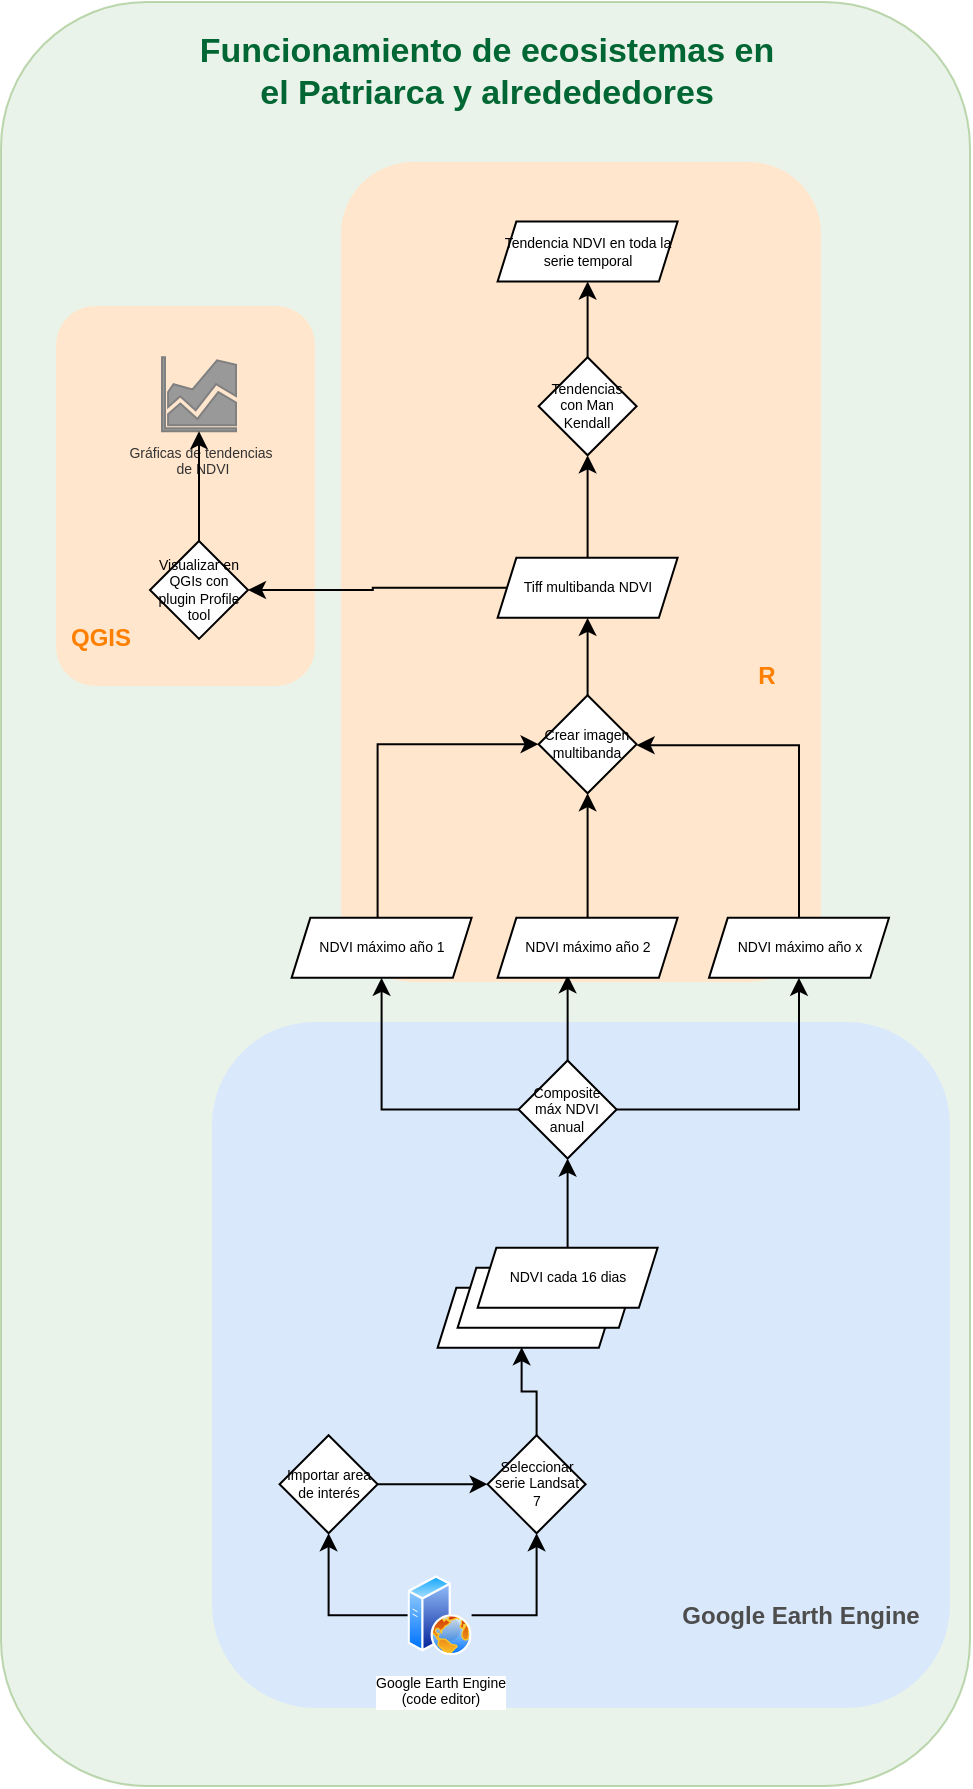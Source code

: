 <mxfile version="14.2.9" type="google" pages="2"><diagram id="C5RBs43oDa-KdzZeNtuy" name="Page-1"><mxGraphModel dx="1426" dy="808" grid="1" gridSize="10" guides="1" tooltips="1" connect="1" arrows="1" fold="1" page="1" pageScale="1" pageWidth="2336" pageHeight="1654" math="0" shadow="0"><root><mxCell id="WIyWlLk6GJQsqaUBKTNV-0"/><mxCell id="WIyWlLk6GJQsqaUBKTNV-1" parent="WIyWlLk6GJQsqaUBKTNV-0"/><UserObject label="" id="bDrc5YLKizwDwrhI-gg6-60"><mxCell style="rounded=1;whiteSpace=wrap;html=1;fillColor=#d5e8d4;strokeColor=#82b366;comic=0;glass=0;opacity=50;" parent="WIyWlLk6GJQsqaUBKTNV-1" vertex="1"><mxGeometry x="64.5" y="1260" width="484.5" height="892" as="geometry"/></mxCell></UserObject><mxCell id="bDrc5YLKizwDwrhI-gg6-58" value="" style="rounded=1;whiteSpace=wrap;html=1;fillColor=#FFE6CC;strokeColor=none;comic=0;glass=0;" parent="WIyWlLk6GJQsqaUBKTNV-1" vertex="1"><mxGeometry x="92" y="1412" width="129.5" height="190" as="geometry"/></mxCell><mxCell id="bDrc5YLKizwDwrhI-gg6-55" value="" style="rounded=1;whiteSpace=wrap;html=1;fillColor=#FFE6CC;strokeColor=none;comic=0;glass=0;" parent="WIyWlLk6GJQsqaUBKTNV-1" vertex="1"><mxGeometry x="234.5" y="1340" width="240" height="410" as="geometry"/></mxCell><mxCell id="bDrc5YLKizwDwrhI-gg6-51" value="" style="rounded=1;whiteSpace=wrap;html=1;comic=0;glass=0;fillColor=#dae8fc;strokeColor=none;" parent="WIyWlLk6GJQsqaUBKTNV-1" vertex="1"><mxGeometry x="170" y="1770" width="369" height="342.93" as="geometry"/></mxCell><mxCell id="bDrc5YLKizwDwrhI-gg6-5" style="edgeStyle=orthogonalEdgeStyle;rounded=0;orthogonalLoop=1;jettySize=auto;html=1;" parent="WIyWlLk6GJQsqaUBKTNV-1" source="QQXX5ZX9OL7vcPfm8DY3-60" target="bDrc5YLKizwDwrhI-gg6-3" edge="1"><mxGeometry relative="1" as="geometry"/></mxCell><UserObject label="&lt;div&gt;Google Earth Engine&lt;/div&gt;&lt;div&gt;(code editor)&lt;/div&gt;" link="https://code.earthengine.google.com/" id="QQXX5ZX9OL7vcPfm8DY3-60"><mxCell style="aspect=fixed;perimeter=ellipsePerimeter;html=1;align=center;shadow=0;dashed=0;spacingTop=3;image;image=img/lib/active_directory/web_server.svg;fontSize=7;" parent="WIyWlLk6GJQsqaUBKTNV-1" vertex="1"><mxGeometry x="267.8" y="2046.61" width="32" height="40" as="geometry"/></mxCell></UserObject><mxCell id="QQXX5ZX9OL7vcPfm8DY3-66" value="" style="edgeStyle=orthogonalEdgeStyle;rounded=0;orthogonalLoop=1;jettySize=auto;html=1;fontSize=3;entryX=0.5;entryY=1;entryDx=0;entryDy=0;" parent="WIyWlLk6GJQsqaUBKTNV-1" source="QQXX5ZX9OL7vcPfm8DY3-60" target="bDrc5YLKizwDwrhI-gg6-2" edge="1"><mxGeometry relative="1" as="geometry"><mxPoint x="273.8" y="2026.61" as="targetPoint"/></mxGeometry></mxCell><mxCell id="bDrc5YLKizwDwrhI-gg6-28" style="edgeStyle=orthogonalEdgeStyle;rounded=0;orthogonalLoop=1;jettySize=auto;html=1;entryX=0.5;entryY=1;entryDx=0;entryDy=0;" parent="WIyWlLk6GJQsqaUBKTNV-1" source="QQXX5ZX9OL7vcPfm8DY3-71" target="bDrc5YLKizwDwrhI-gg6-27" edge="1"><mxGeometry relative="1" as="geometry"/></mxCell><mxCell id="bDrc5YLKizwDwrhI-gg6-36" style="edgeStyle=orthogonalEdgeStyle;rounded=0;orthogonalLoop=1;jettySize=auto;html=1;entryX=1;entryY=0.5;entryDx=0;entryDy=0;" parent="WIyWlLk6GJQsqaUBKTNV-1" source="QQXX5ZX9OL7vcPfm8DY3-71" target="bDrc5YLKizwDwrhI-gg6-35" edge="1"><mxGeometry relative="1" as="geometry"/></mxCell><mxCell id="QQXX5ZX9OL7vcPfm8DY3-71" value="Tiff multibanda NDVI" style="shape=parallelogram;perimeter=parallelogramPerimeter;whiteSpace=wrap;html=1;fontSize=7;size=0.104;" parent="WIyWlLk6GJQsqaUBKTNV-1" vertex="1"><mxGeometry x="312.8" y="1537.93" width="90" height="30" as="geometry"/></mxCell><mxCell id="bDrc5YLKizwDwrhI-gg6-29" value="Tendencia NDVI en toda la serie temporal" style="shape=parallelogram;perimeter=parallelogramPerimeter;whiteSpace=wrap;html=1;fontSize=7;size=0.104;" parent="WIyWlLk6GJQsqaUBKTNV-1" vertex="1"><mxGeometry x="312.8" y="1369.79" width="90" height="30" as="geometry"/></mxCell><mxCell id="QQXX5ZX9OL7vcPfm8DY3-74" value="&lt;font style=&quot;font-size: 7px&quot;&gt;Gráficas de tendencias&lt;br&gt;&amp;nbsp;de NDVI&lt;/font&gt;" style="aspect=fixed;pointerEvents=1;shadow=0;dashed=0;html=1;strokeColor=#808080;labelPosition=center;verticalLabelPosition=bottom;verticalAlign=top;align=center;fillColor=#999999;shape=mxgraph.mscae.general.graph;fontSize=3;fontColor=#333333;" parent="WIyWlLk6GJQsqaUBKTNV-1" vertex="1"><mxGeometry x="145.0" y="1437.64" width="37" height="37" as="geometry"/></mxCell><mxCell id="bDrc5YLKizwDwrhI-gg6-6" style="edgeStyle=orthogonalEdgeStyle;rounded=0;orthogonalLoop=1;jettySize=auto;html=1;entryX=0;entryY=0.5;entryDx=0;entryDy=0;" parent="WIyWlLk6GJQsqaUBKTNV-1" source="bDrc5YLKizwDwrhI-gg6-2" target="bDrc5YLKizwDwrhI-gg6-3" edge="1"><mxGeometry relative="1" as="geometry"/></mxCell><UserObject label="Importar area de interés" link="https://drive.google.com/file/d/1NoQ9YUj7zrKWlHGqkcSW2_-1NvP0dn6F/view?usp=sharing" id="bDrc5YLKizwDwrhI-gg6-2"><mxCell style="rhombus;whiteSpace=wrap;html=1;fontSize=7;" parent="WIyWlLk6GJQsqaUBKTNV-1" vertex="1"><mxGeometry x="203.8" y="1976.61" width="49" height="49" as="geometry"/></mxCell></UserObject><mxCell id="bDrc5YLKizwDwrhI-gg6-11" style="edgeStyle=orthogonalEdgeStyle;rounded=0;orthogonalLoop=1;jettySize=auto;html=1;entryX=0.467;entryY=0.989;entryDx=0;entryDy=0;entryPerimeter=0;" parent="WIyWlLk6GJQsqaUBKTNV-1" source="bDrc5YLKizwDwrhI-gg6-3" target="bDrc5YLKizwDwrhI-gg6-8" edge="1"><mxGeometry relative="1" as="geometry"/></mxCell><UserObject label="Seleccionar serie Landsat 7" id="bDrc5YLKizwDwrhI-gg6-3"><mxCell style="rhombus;whiteSpace=wrap;html=1;fontSize=7;" parent="WIyWlLk6GJQsqaUBKTNV-1" vertex="1"><mxGeometry x="307.8" y="1976.61" width="49" height="49" as="geometry"/></mxCell></UserObject><mxCell id="bDrc5YLKizwDwrhI-gg6-7" value="" style="group" parent="WIyWlLk6GJQsqaUBKTNV-1" vertex="1" connectable="0"><mxGeometry x="282.8" y="1882.93" width="110" height="50" as="geometry"/></mxCell><mxCell id="bDrc5YLKizwDwrhI-gg6-8" value="NDVI anual" style="shape=parallelogram;perimeter=parallelogramPerimeter;whiteSpace=wrap;html=1;fontSize=7;size=0.104;" parent="bDrc5YLKizwDwrhI-gg6-7" vertex="1"><mxGeometry y="20" width="90" height="30" as="geometry"/></mxCell><mxCell id="bDrc5YLKizwDwrhI-gg6-9" value="NDVI anual" style="shape=parallelogram;perimeter=parallelogramPerimeter;whiteSpace=wrap;html=1;fontSize=7;size=0.104;" parent="bDrc5YLKizwDwrhI-gg6-7" vertex="1"><mxGeometry x="10" y="10" width="90" height="30" as="geometry"/></mxCell><mxCell id="bDrc5YLKizwDwrhI-gg6-10" value="NDVI cada 16 dias" style="shape=parallelogram;perimeter=parallelogramPerimeter;whiteSpace=wrap;html=1;fontSize=7;size=0.104;" parent="bDrc5YLKizwDwrhI-gg6-7" vertex="1"><mxGeometry x="20" width="90" height="30" as="geometry"/></mxCell><mxCell id="bDrc5YLKizwDwrhI-gg6-18" style="edgeStyle=orthogonalEdgeStyle;rounded=0;orthogonalLoop=1;jettySize=auto;html=1;" parent="WIyWlLk6GJQsqaUBKTNV-1" source="bDrc5YLKizwDwrhI-gg6-12" target="bDrc5YLKizwDwrhI-gg6-15" edge="1"><mxGeometry relative="1" as="geometry"><mxPoint x="352.8" y="1756.61" as="targetPoint"/></mxGeometry></mxCell><mxCell id="bDrc5YLKizwDwrhI-gg6-21" style="edgeStyle=orthogonalEdgeStyle;rounded=0;orthogonalLoop=1;jettySize=auto;html=1;entryX=0.389;entryY=0.956;entryDx=0;entryDy=0;entryPerimeter=0;" parent="WIyWlLk6GJQsqaUBKTNV-1" source="bDrc5YLKizwDwrhI-gg6-12" target="bDrc5YLKizwDwrhI-gg6-16" edge="1"><mxGeometry relative="1" as="geometry"/></mxCell><mxCell id="bDrc5YLKizwDwrhI-gg6-22" style="edgeStyle=orthogonalEdgeStyle;rounded=0;orthogonalLoop=1;jettySize=auto;html=1;entryX=0.5;entryY=1;entryDx=0;entryDy=0;" parent="WIyWlLk6GJQsqaUBKTNV-1" source="bDrc5YLKizwDwrhI-gg6-12" target="bDrc5YLKizwDwrhI-gg6-17" edge="1"><mxGeometry relative="1" as="geometry"/></mxCell><UserObject label="Composite máx NDVI anual" id="bDrc5YLKizwDwrhI-gg6-12"><mxCell style="rhombus;whiteSpace=wrap;html=1;fontSize=7;" parent="WIyWlLk6GJQsqaUBKTNV-1" vertex="1"><mxGeometry x="323.3" y="1789.26" width="49" height="49" as="geometry"/></mxCell></UserObject><mxCell id="bDrc5YLKizwDwrhI-gg6-13" style="edgeStyle=orthogonalEdgeStyle;rounded=0;orthogonalLoop=1;jettySize=auto;html=1;entryX=0.5;entryY=1;entryDx=0;entryDy=0;" parent="WIyWlLk6GJQsqaUBKTNV-1" source="bDrc5YLKizwDwrhI-gg6-10" target="bDrc5YLKizwDwrhI-gg6-12" edge="1"><mxGeometry relative="1" as="geometry"/></mxCell><mxCell id="bDrc5YLKizwDwrhI-gg6-26" style="edgeStyle=orthogonalEdgeStyle;rounded=0;orthogonalLoop=1;jettySize=auto;html=1;entryX=0.5;entryY=1;entryDx=0;entryDy=0;" parent="WIyWlLk6GJQsqaUBKTNV-1" source="bDrc5YLKizwDwrhI-gg6-19" target="QQXX5ZX9OL7vcPfm8DY3-71" edge="1"><mxGeometry relative="1" as="geometry"/></mxCell><UserObject label="Crear imagen multibanda" id="bDrc5YLKizwDwrhI-gg6-19"><mxCell style="rhombus;whiteSpace=wrap;html=1;fontSize=7;" parent="WIyWlLk6GJQsqaUBKTNV-1" vertex="1"><mxGeometry x="333.3" y="1606.61" width="49" height="49" as="geometry"/></mxCell></UserObject><mxCell id="bDrc5YLKizwDwrhI-gg6-23" style="edgeStyle=orthogonalEdgeStyle;rounded=0;orthogonalLoop=1;jettySize=auto;html=1;entryX=0;entryY=0.5;entryDx=0;entryDy=0;" parent="WIyWlLk6GJQsqaUBKTNV-1" source="bDrc5YLKizwDwrhI-gg6-15" target="bDrc5YLKizwDwrhI-gg6-19" edge="1"><mxGeometry relative="1" as="geometry"><mxPoint x="322.8" y="1631.61" as="targetPoint"/><Array as="points"><mxPoint x="252.8" y="1732.61"/><mxPoint x="252.8" y="1631.61"/><mxPoint x="322.8" y="1631.61"/></Array></mxGeometry></mxCell><mxCell id="bDrc5YLKizwDwrhI-gg6-15" value="NDVI máximo año 1" style="shape=parallelogram;perimeter=parallelogramPerimeter;whiteSpace=wrap;html=1;fontSize=7;size=0.104;" parent="WIyWlLk6GJQsqaUBKTNV-1" vertex="1"><mxGeometry x="209.8" y="1717.93" width="90" height="30" as="geometry"/></mxCell><mxCell id="bDrc5YLKizwDwrhI-gg6-24" style="edgeStyle=orthogonalEdgeStyle;rounded=0;orthogonalLoop=1;jettySize=auto;html=1;entryX=0.5;entryY=1;entryDx=0;entryDy=0;" parent="WIyWlLk6GJQsqaUBKTNV-1" source="bDrc5YLKizwDwrhI-gg6-16" target="bDrc5YLKizwDwrhI-gg6-19" edge="1"><mxGeometry relative="1" as="geometry"><Array as="points"><mxPoint x="357.8" y="1657.61"/></Array></mxGeometry></mxCell><mxCell id="bDrc5YLKizwDwrhI-gg6-16" value="NDVI máximo año 2" style="shape=parallelogram;perimeter=parallelogramPerimeter;whiteSpace=wrap;html=1;fontSize=7;size=0.104;" parent="WIyWlLk6GJQsqaUBKTNV-1" vertex="1"><mxGeometry x="312.8" y="1717.93" width="90" height="30" as="geometry"/></mxCell><mxCell id="bDrc5YLKizwDwrhI-gg6-25" style="edgeStyle=orthogonalEdgeStyle;rounded=0;orthogonalLoop=1;jettySize=auto;html=1;entryX=1;entryY=0.5;entryDx=0;entryDy=0;" parent="WIyWlLk6GJQsqaUBKTNV-1" source="bDrc5YLKizwDwrhI-gg6-17" target="bDrc5YLKizwDwrhI-gg6-19" edge="1"><mxGeometry relative="1" as="geometry"><mxPoint x="372.8" y="1626.61" as="targetPoint"/><Array as="points"><mxPoint x="463.8" y="1631.61"/><mxPoint x="382.8" y="1631.61"/></Array></mxGeometry></mxCell><mxCell id="bDrc5YLKizwDwrhI-gg6-17" value="NDVI máximo año x" style="shape=parallelogram;perimeter=parallelogramPerimeter;whiteSpace=wrap;html=1;fontSize=7;size=0.104;" parent="WIyWlLk6GJQsqaUBKTNV-1" vertex="1"><mxGeometry x="418.5" y="1717.93" width="90" height="30" as="geometry"/></mxCell><mxCell id="bDrc5YLKizwDwrhI-gg6-30" style="edgeStyle=orthogonalEdgeStyle;rounded=0;orthogonalLoop=1;jettySize=auto;html=1;entryX=0.5;entryY=1;entryDx=0;entryDy=0;" parent="WIyWlLk6GJQsqaUBKTNV-1" source="bDrc5YLKizwDwrhI-gg6-27" target="bDrc5YLKizwDwrhI-gg6-29" edge="1"><mxGeometry relative="1" as="geometry"/></mxCell><UserObject label="Tendencias con Man Kendall " id="bDrc5YLKizwDwrhI-gg6-27"><mxCell style="rhombus;whiteSpace=wrap;html=1;fontSize=7;" parent="WIyWlLk6GJQsqaUBKTNV-1" vertex="1"><mxGeometry x="333.3" y="1437.64" width="49" height="49" as="geometry"/></mxCell></UserObject><mxCell id="bDrc5YLKizwDwrhI-gg6-38" style="edgeStyle=orthogonalEdgeStyle;rounded=0;orthogonalLoop=1;jettySize=auto;html=1;" parent="WIyWlLk6GJQsqaUBKTNV-1" source="bDrc5YLKizwDwrhI-gg6-35" target="QQXX5ZX9OL7vcPfm8DY3-74" edge="1"><mxGeometry relative="1" as="geometry"/></mxCell><UserObject label="Visualizar en QGIs con plugin Profile tool" link="https://plugins.qgis.org/plugins/profiletool/" id="bDrc5YLKizwDwrhI-gg6-35"><mxCell style="rhombus;whiteSpace=wrap;html=1;fontSize=7;" parent="WIyWlLk6GJQsqaUBKTNV-1" vertex="1"><mxGeometry x="139.0" y="1529.46" width="49" height="49" as="geometry"/></mxCell></UserObject><mxCell id="bDrc5YLKizwDwrhI-gg6-52" value="Google Earth Engine" style="text;html=1;align=center;verticalAlign=middle;resizable=0;points=[];autosize=1;fontStyle=1;fontColor=#4D4D4D;" parent="WIyWlLk6GJQsqaUBKTNV-1" vertex="1"><mxGeometry x="398.5" y="2056.61" width="130" height="20" as="geometry"/></mxCell><mxCell id="bDrc5YLKizwDwrhI-gg6-54" value="R" style="text;html=1;align=center;verticalAlign=middle;resizable=0;points=[];autosize=1;fontStyle=1;fontColor=#FF8000;" parent="WIyWlLk6GJQsqaUBKTNV-1" vertex="1"><mxGeometry x="437.3" y="1586.61" width="20" height="20" as="geometry"/></mxCell><mxCell id="bDrc5YLKizwDwrhI-gg6-59" value="QGIS" style="text;html=1;align=center;verticalAlign=middle;resizable=0;points=[];autosize=1;fontStyle=1;fontColor=#FF8000;" parent="WIyWlLk6GJQsqaUBKTNV-1" vertex="1"><mxGeometry x="88.5" y="1567.93" width="50" height="20" as="geometry"/></mxCell><mxCell id="DCrKFoPuxlDa_4mHsw5l-1" value="&lt;div style=&quot;font-size: 17px;&quot;&gt;Funcionamiento de ecosistemas en&lt;/div&gt;&lt;div style=&quot;font-size: 17px;&quot;&gt; el Patriarca y alredededores&lt;/div&gt;" style="text;html=1;align=center;verticalAlign=middle;resizable=0;points=[];autosize=1;fontStyle=1;fontSize=17;fontColor=#006633;" parent="WIyWlLk6GJQsqaUBKTNV-1" vertex="1"><mxGeometry x="156.75" y="1270.0" width="300" height="50" as="geometry"/></mxCell></root></mxGraphModel></diagram><diagram id="Kc0jzny5qIj9sLP9HgPE" name="Page-2"><mxGraphModel dx="868" dy="433" grid="1" gridSize="10" guides="1" tooltips="1" connect="1" arrows="1" fold="1" page="1" pageScale="1" pageWidth="850" pageHeight="1100" math="0" shadow="0"><root><mxCell id="YTuWZjFBqRkXJe_whrsj-0"/><mxCell id="YTuWZjFBqRkXJe_whrsj-1" parent="YTuWZjFBqRkXJe_whrsj-0"/></root></mxGraphModel></diagram></mxfile>
